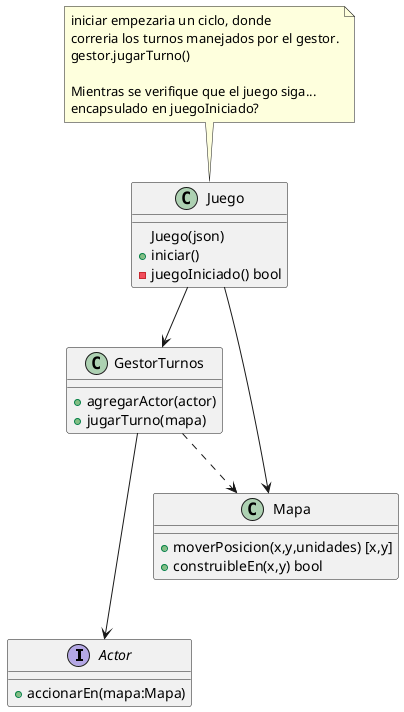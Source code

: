 @startuml

interface Actor{
    +accionarEn(mapa:Mapa)
}

class GestorTurnos{
    +agregarActor(actor)
    +jugarTurno(mapa)
}

GestorTurnos ---> Actor

class Mapa{
    + moverPosicion(x,y,unidades) [x,y]
    + construibleEn(x,y) bool
}


class Juego{
    Juego(json)
    + iniciar()
    - juegoIniciado() bool
}


Juego --> Mapa
Juego --> GestorTurnos

GestorTurnos..> Mapa

note top of Juego
 iniciar empezaria un ciclo, donde
 correria los turnos manejados por el gestor.
 gestor.jugarTurno()

 Mientras se verifique que el juego siga...
 encapsulado en juegoIniciado?
end note




@enduml